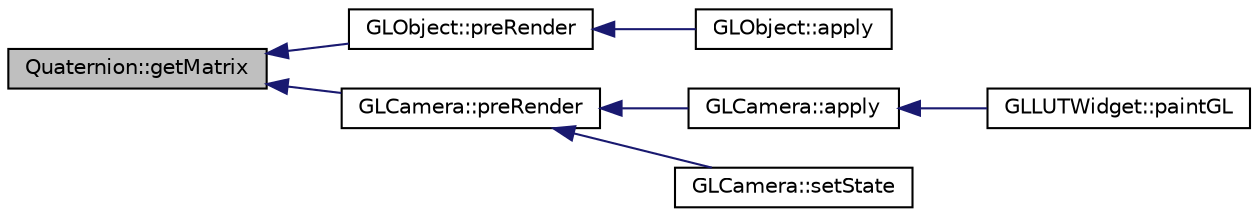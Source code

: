 digraph "Quaternion::getMatrix"
{
 // INTERACTIVE_SVG=YES
  edge [fontname="Helvetica",fontsize="10",labelfontname="Helvetica",labelfontsize="10"];
  node [fontname="Helvetica",fontsize="10",shape=record];
  rankdir="LR";
  Node1 [label="Quaternion::getMatrix",height=0.2,width=0.4,color="black", fillcolor="grey75", style="filled", fontcolor="black"];
  Node1 -> Node2 [dir="back",color="midnightblue",fontsize="10",style="solid",fontname="Helvetica"];
  Node2 [label="GLObject::preRender",height=0.2,width=0.4,color="black", fillcolor="white", style="filled",URL="$d8/db9/class_g_l_object.html#a9a72bb3c5b3e6f39b18f54ef56273ffc"];
  Node2 -> Node3 [dir="back",color="midnightblue",fontsize="10",style="solid",fontname="Helvetica"];
  Node3 [label="GLObject::apply",height=0.2,width=0.4,color="black", fillcolor="white", style="filled",URL="$d8/db9/class_g_l_object.html#ade403729b1926c1293814ba02be44d6e"];
  Node1 -> Node4 [dir="back",color="midnightblue",fontsize="10",style="solid",fontname="Helvetica"];
  Node4 [label="GLCamera::preRender",height=0.2,width=0.4,color="black", fillcolor="white", style="filled",URL="$da/d43/class_g_l_camera.html#a4990662d907ae11deab7a50fd9789237"];
  Node4 -> Node5 [dir="back",color="midnightblue",fontsize="10",style="solid",fontname="Helvetica"];
  Node5 [label="GLCamera::apply",height=0.2,width=0.4,color="black", fillcolor="white", style="filled",URL="$da/d43/class_g_l_camera.html#ab8d2c048b4e0618f5a3b7a2e3b780e9a"];
  Node5 -> Node6 [dir="back",color="midnightblue",fontsize="10",style="solid",fontname="Helvetica"];
  Node6 [label="GLLUTWidget::paintGL",height=0.2,width=0.4,color="black", fillcolor="white", style="filled",URL="$db/dc5/class_g_l_l_u_t_widget.html#a7169e0aa6f43533d12e700c1974fb205"];
  Node4 -> Node7 [dir="back",color="midnightblue",fontsize="10",style="solid",fontname="Helvetica"];
  Node7 [label="GLCamera::setState",height=0.2,width=0.4,color="black", fillcolor="white", style="filled",URL="$da/d43/class_g_l_camera.html#aa1dfaa9938549bc9ad493b227825985e"];
}
